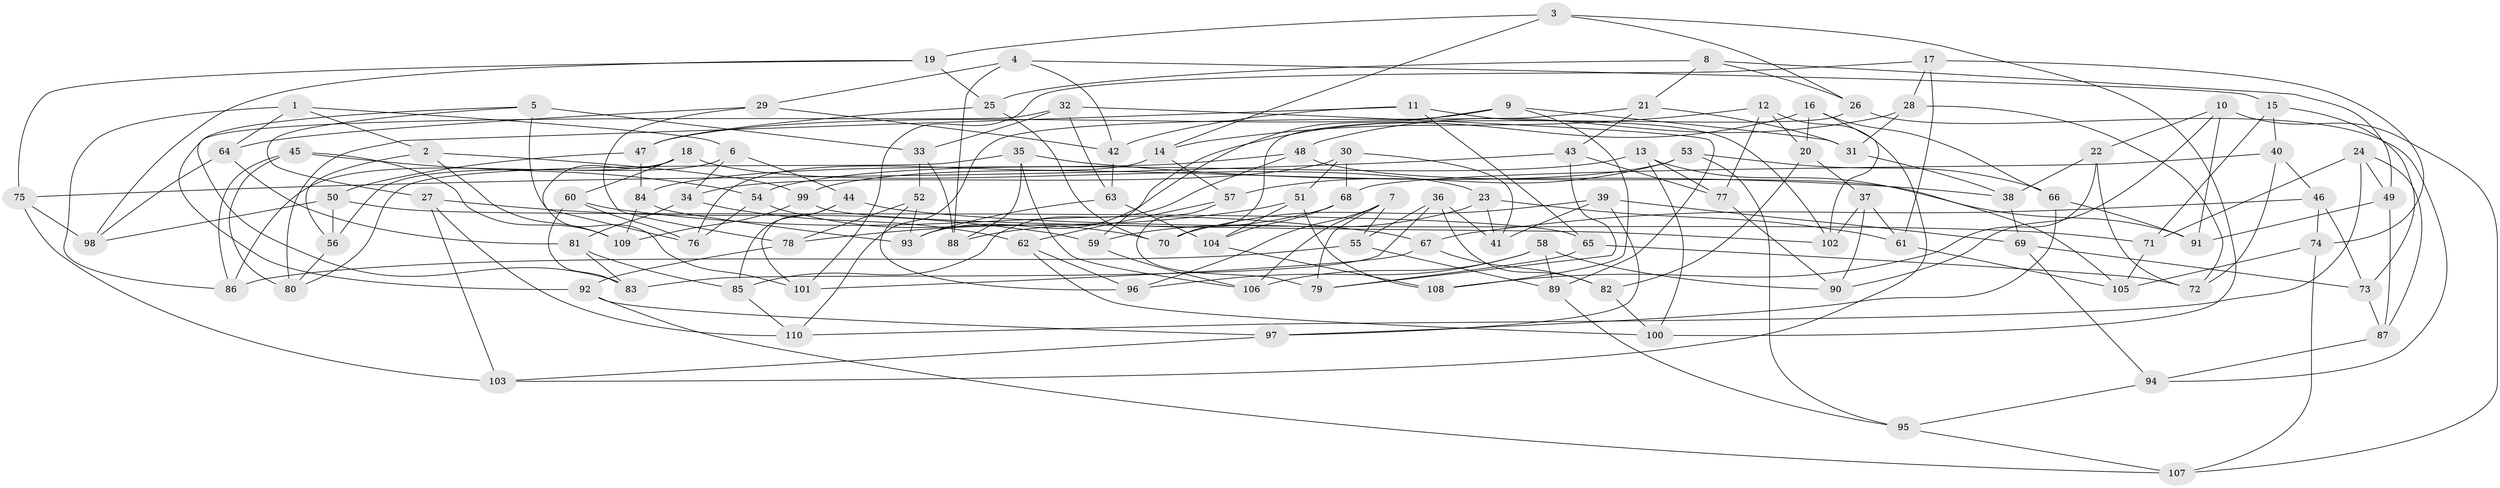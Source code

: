 // Generated by graph-tools (version 1.1) at 2025/50/03/09/25 03:50:43]
// undirected, 110 vertices, 220 edges
graph export_dot {
graph [start="1"]
  node [color=gray90,style=filled];
  1;
  2;
  3;
  4;
  5;
  6;
  7;
  8;
  9;
  10;
  11;
  12;
  13;
  14;
  15;
  16;
  17;
  18;
  19;
  20;
  21;
  22;
  23;
  24;
  25;
  26;
  27;
  28;
  29;
  30;
  31;
  32;
  33;
  34;
  35;
  36;
  37;
  38;
  39;
  40;
  41;
  42;
  43;
  44;
  45;
  46;
  47;
  48;
  49;
  50;
  51;
  52;
  53;
  54;
  55;
  56;
  57;
  58;
  59;
  60;
  61;
  62;
  63;
  64;
  65;
  66;
  67;
  68;
  69;
  70;
  71;
  72;
  73;
  74;
  75;
  76;
  77;
  78;
  79;
  80;
  81;
  82;
  83;
  84;
  85;
  86;
  87;
  88;
  89;
  90;
  91;
  92;
  93;
  94;
  95;
  96;
  97;
  98;
  99;
  100;
  101;
  102;
  103;
  104;
  105;
  106;
  107;
  108;
  109;
  110;
  1 -- 64;
  1 -- 86;
  1 -- 6;
  1 -- 2;
  2 -- 56;
  2 -- 109;
  2 -- 99;
  3 -- 100;
  3 -- 19;
  3 -- 26;
  3 -- 14;
  4 -- 88;
  4 -- 15;
  4 -- 29;
  4 -- 42;
  5 -- 83;
  5 -- 76;
  5 -- 27;
  5 -- 33;
  6 -- 44;
  6 -- 56;
  6 -- 34;
  7 -- 79;
  7 -- 55;
  7 -- 106;
  7 -- 96;
  8 -- 49;
  8 -- 25;
  8 -- 26;
  8 -- 21;
  9 -- 59;
  9 -- 108;
  9 -- 31;
  9 -- 47;
  10 -- 22;
  10 -- 107;
  10 -- 90;
  10 -- 91;
  11 -- 102;
  11 -- 65;
  11 -- 80;
  11 -- 42;
  12 -- 77;
  12 -- 14;
  12 -- 103;
  12 -- 20;
  13 -- 100;
  13 -- 105;
  13 -- 54;
  13 -- 77;
  14 -- 57;
  14 -- 76;
  15 -- 40;
  15 -- 71;
  15 -- 73;
  16 -- 66;
  16 -- 93;
  16 -- 102;
  16 -- 20;
  17 -- 61;
  17 -- 101;
  17 -- 74;
  17 -- 28;
  18 -- 86;
  18 -- 101;
  18 -- 23;
  18 -- 60;
  19 -- 25;
  19 -- 75;
  19 -- 98;
  20 -- 82;
  20 -- 37;
  21 -- 31;
  21 -- 43;
  21 -- 110;
  22 -- 38;
  22 -- 72;
  22 -- 108;
  23 -- 59;
  23 -- 61;
  23 -- 41;
  24 -- 71;
  24 -- 49;
  24 -- 110;
  24 -- 87;
  25 -- 47;
  25 -- 70;
  26 -- 70;
  26 -- 94;
  27 -- 110;
  27 -- 103;
  27 -- 59;
  28 -- 48;
  28 -- 31;
  28 -- 72;
  29 -- 42;
  29 -- 64;
  29 -- 78;
  30 -- 34;
  30 -- 68;
  30 -- 51;
  30 -- 41;
  31 -- 38;
  32 -- 33;
  32 -- 89;
  32 -- 92;
  32 -- 63;
  33 -- 88;
  33 -- 52;
  34 -- 81;
  34 -- 62;
  35 -- 38;
  35 -- 106;
  35 -- 88;
  35 -- 80;
  36 -- 55;
  36 -- 41;
  36 -- 83;
  36 -- 82;
  37 -- 90;
  37 -- 102;
  37 -- 61;
  38 -- 69;
  39 -- 70;
  39 -- 41;
  39 -- 69;
  39 -- 97;
  40 -- 72;
  40 -- 68;
  40 -- 46;
  42 -- 63;
  43 -- 75;
  43 -- 79;
  43 -- 77;
  44 -- 85;
  44 -- 71;
  44 -- 101;
  45 -- 80;
  45 -- 109;
  45 -- 86;
  45 -- 54;
  46 -- 67;
  46 -- 74;
  46 -- 73;
  47 -- 84;
  47 -- 50;
  48 -- 85;
  48 -- 91;
  48 -- 84;
  49 -- 91;
  49 -- 87;
  50 -- 56;
  50 -- 98;
  50 -- 65;
  51 -- 108;
  51 -- 104;
  51 -- 78;
  52 -- 96;
  52 -- 78;
  52 -- 93;
  53 -- 95;
  53 -- 66;
  53 -- 57;
  53 -- 99;
  54 -- 76;
  54 -- 70;
  55 -- 86;
  55 -- 89;
  56 -- 80;
  57 -- 79;
  57 -- 62;
  58 -- 90;
  58 -- 89;
  58 -- 96;
  58 -- 106;
  59 -- 106;
  60 -- 83;
  60 -- 67;
  60 -- 76;
  61 -- 105;
  62 -- 96;
  62 -- 100;
  63 -- 93;
  63 -- 104;
  64 -- 98;
  64 -- 81;
  65 -- 79;
  65 -- 72;
  66 -- 97;
  66 -- 91;
  67 -- 82;
  67 -- 101;
  68 -- 88;
  68 -- 104;
  69 -- 73;
  69 -- 94;
  71 -- 105;
  73 -- 87;
  74 -- 107;
  74 -- 105;
  75 -- 98;
  75 -- 103;
  77 -- 90;
  78 -- 92;
  81 -- 83;
  81 -- 85;
  82 -- 100;
  84 -- 109;
  84 -- 93;
  85 -- 110;
  87 -- 94;
  89 -- 95;
  92 -- 107;
  92 -- 97;
  94 -- 95;
  95 -- 107;
  97 -- 103;
  99 -- 109;
  99 -- 102;
  104 -- 108;
}
